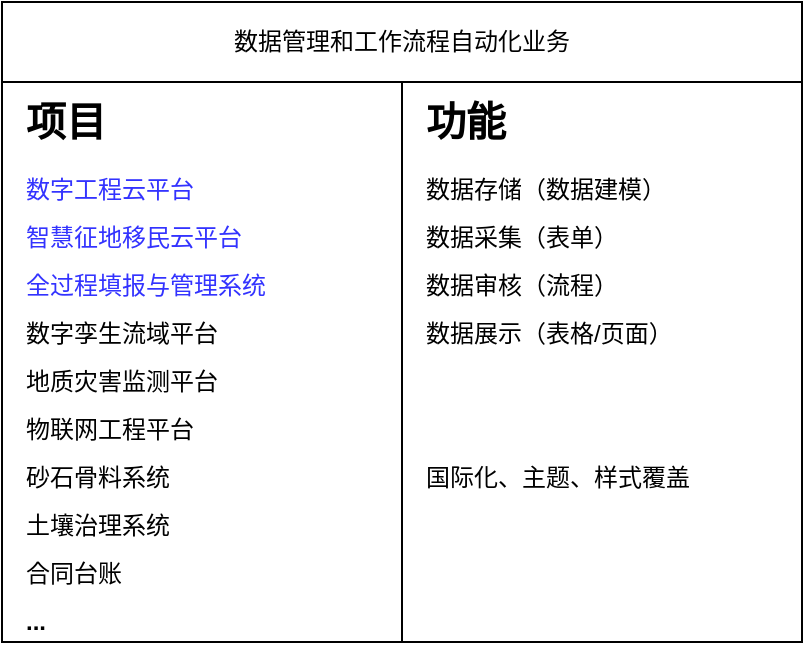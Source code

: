 <mxfile version="24.4.4" type="github">
  <diagram name="第 1 页" id="hqmDNaqgpVp4OsvsETol">
    <mxGraphModel dx="989" dy="538" grid="1" gridSize="10" guides="1" tooltips="1" connect="1" arrows="1" fold="1" page="1" pageScale="1" pageWidth="827" pageHeight="1169" math="0" shadow="0">
      <root>
        <mxCell id="0" />
        <mxCell id="1" parent="0" />
        <mxCell id="Q9zDN7n71QJGZJ4GGURO-6" value="" style="rounded=0;whiteSpace=wrap;html=1;" vertex="1" parent="1">
          <mxGeometry x="80" y="100" width="400" height="320" as="geometry" />
        </mxCell>
        <mxCell id="Q9zDN7n71QJGZJ4GGURO-7" value="数据管理和工作流程自动化业务" style="rounded=0;whiteSpace=wrap;html=1;" vertex="1" parent="1">
          <mxGeometry x="80" y="100" width="400" height="40" as="geometry" />
        </mxCell>
        <mxCell id="Q9zDN7n71QJGZJ4GGURO-10" value="" style="rounded=0;whiteSpace=wrap;html=1;" vertex="1" parent="1">
          <mxGeometry x="80" y="140" width="200" height="280" as="geometry" />
        </mxCell>
        <mxCell id="Q9zDN7n71QJGZJ4GGURO-11" value="" style="rounded=0;whiteSpace=wrap;html=1;" vertex="1" parent="1">
          <mxGeometry x="280" y="140" width="200" height="280" as="geometry" />
        </mxCell>
        <mxCell id="Q9zDN7n71QJGZJ4GGURO-12" value="&lt;h1 style=&quot;margin-top: 0px; line-height: 100%;&quot;&gt;&lt;font style=&quot;font-size: 20px;&quot;&gt;项目&lt;/font&gt;&lt;/h1&gt;&lt;p style=&quot;line-height: 100%;&quot;&gt;&lt;font color=&quot;#3333ff&quot;&gt;数字工程云平台&lt;/font&gt;&lt;/p&gt;&lt;p style=&quot;line-height: 100%;&quot;&gt;&lt;font color=&quot;#3333ff&quot;&gt;智慧征地移民云平台&lt;/font&gt;&lt;/p&gt;&lt;p style=&quot;line-height: 100%;&quot;&gt;&lt;font color=&quot;#3333ff&quot;&gt;全过程填报与管理系统&lt;/font&gt;&lt;/p&gt;&lt;p style=&quot;line-height: 100%;&quot;&gt;数字孪生流域平台&lt;/p&gt;&lt;p style=&quot;line-height: 100%;&quot;&gt;地质灾害监测平台&lt;/p&gt;&lt;p style=&quot;line-height: 100%;&quot;&gt;物联网工程平台&lt;/p&gt;&lt;p style=&quot;line-height: 100%;&quot;&gt;&lt;span style=&quot;background-color: initial;&quot;&gt;砂石骨料系统&lt;/span&gt;&lt;br&gt;&lt;/p&gt;&lt;p style=&quot;line-height: 100%;&quot;&gt;土壤治理系统&lt;/p&gt;&lt;p style=&quot;line-height: 100%;&quot;&gt;合同台账&lt;/p&gt;&lt;p style=&quot;line-height: 100%;&quot;&gt;&lt;b&gt;...&lt;/b&gt;&lt;/p&gt;" style="text;html=1;whiteSpace=wrap;overflow=hidden;rounded=0;" vertex="1" parent="1">
          <mxGeometry x="90" y="140" width="180" height="280" as="geometry" />
        </mxCell>
        <mxCell id="Q9zDN7n71QJGZJ4GGURO-15" value="&lt;h1 style=&quot;margin-top: 0px; line-height: 100%;&quot;&gt;&lt;span style=&quot;font-size: 20px;&quot;&gt;功能&lt;/span&gt;&lt;/h1&gt;&lt;p style=&quot;line-height: 100%;&quot;&gt;数据存储（数据建模）&lt;/p&gt;&lt;p style=&quot;line-height: 100%;&quot;&gt;数据采集（表单）&lt;/p&gt;&lt;p style=&quot;line-height: 100%;&quot;&gt;数据审核（流程）&lt;/p&gt;&lt;p style=&quot;line-height: 100%;&quot;&gt;数据展示（表格/页面）&lt;/p&gt;&lt;p style=&quot;line-height: 100%;&quot;&gt;&lt;br&gt;&lt;/p&gt;&lt;p style=&quot;line-height: 100%;&quot;&gt;&lt;br&gt;&lt;/p&gt;&lt;p style=&quot;line-height: 100%;&quot;&gt;国际化、主题、样式覆盖&lt;/p&gt;" style="text;html=1;whiteSpace=wrap;overflow=hidden;rounded=0;" vertex="1" parent="1">
          <mxGeometry x="290" y="140" width="180" height="280" as="geometry" />
        </mxCell>
      </root>
    </mxGraphModel>
  </diagram>
</mxfile>
